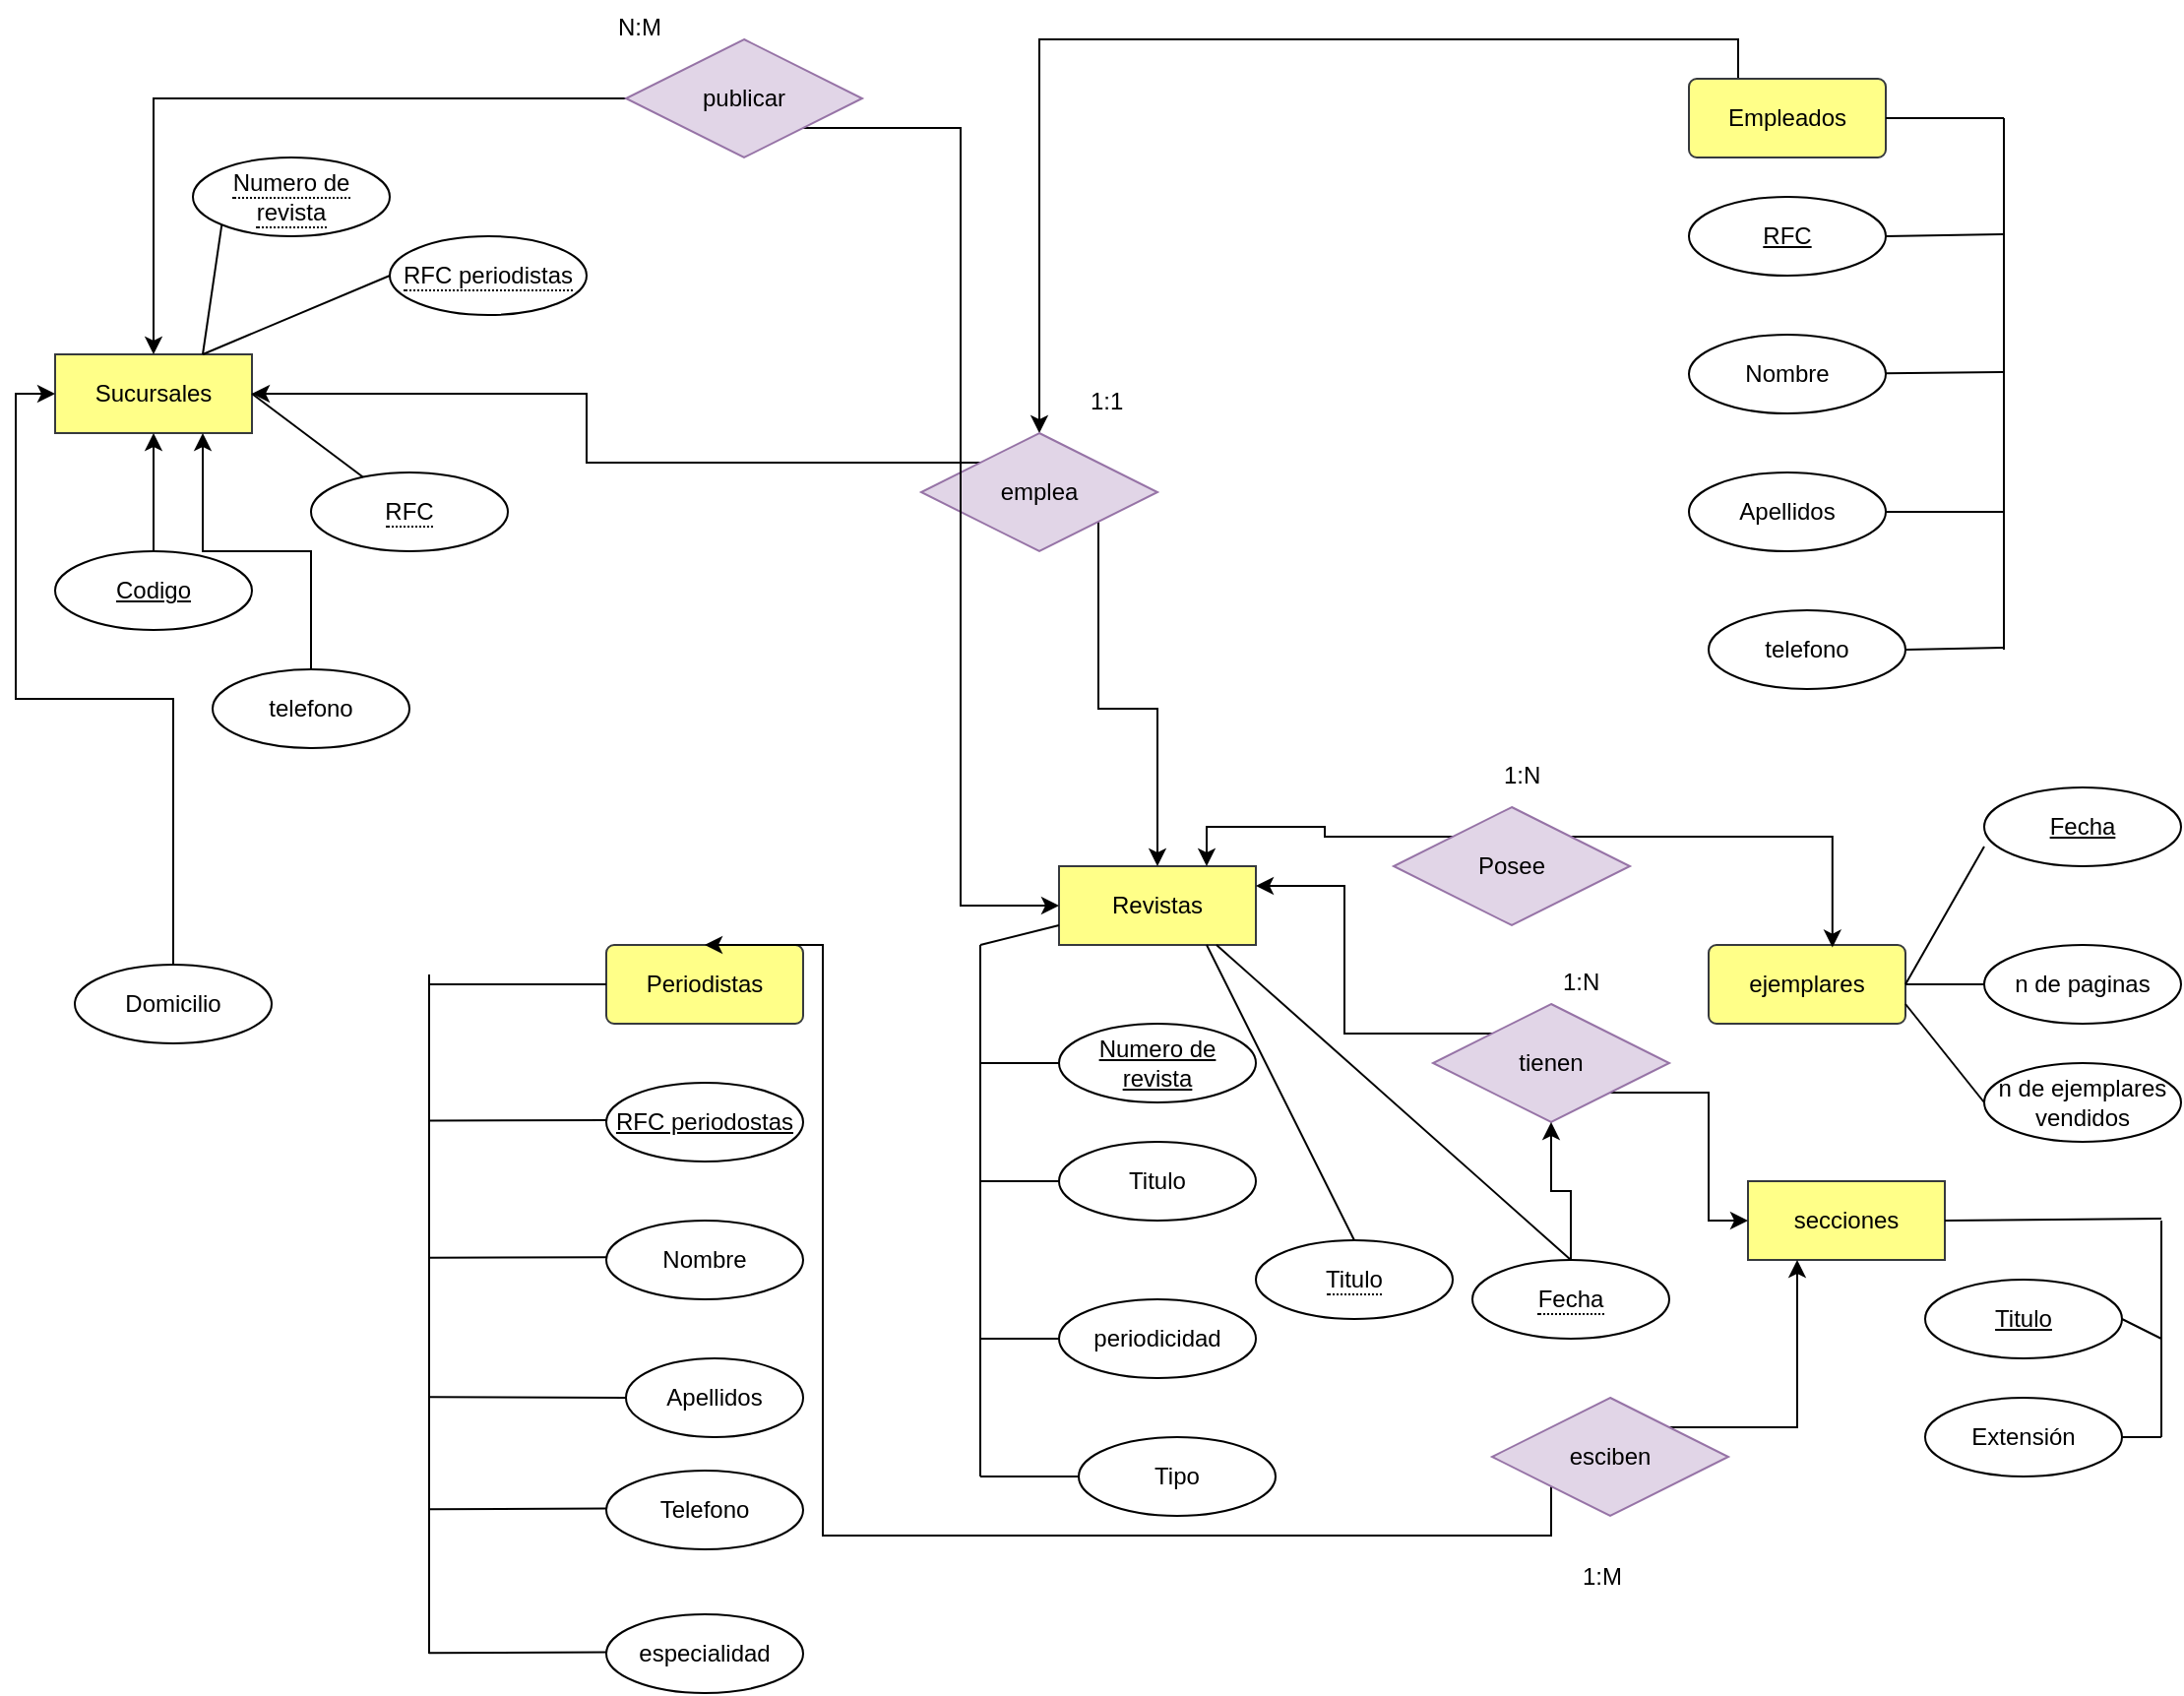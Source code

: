 <mxfile version="20.3.0" type="device"><diagram id="DY9NfHE24g3_osj34lQO" name="Página-1"><mxGraphModel dx="1240" dy="779" grid="1" gridSize="10" guides="1" tooltips="1" connect="1" arrows="1" fold="1" page="1" pageScale="1" pageWidth="1169" pageHeight="827" math="0" shadow="0"><root><mxCell id="0"/><mxCell id="1" parent="0"/><mxCell id="lPbwVqdF042_gHBdCFve-1" value="Sucursales" style="whiteSpace=wrap;html=1;align=center;fillColor=#ffff88;strokeColor=#36393d;" parent="1" vertex="1"><mxGeometry x="50" y="220" width="100" height="40" as="geometry"/></mxCell><mxCell id="lPbwVqdF042_gHBdCFve-2" value="Periodistas" style="rounded=1;arcSize=10;whiteSpace=wrap;html=1;align=center;fillColor=#ffff88;strokeColor=#36393d;" parent="1" vertex="1"><mxGeometry x="330" y="520" width="100" height="40" as="geometry"/></mxCell><mxCell id="lPbwVqdF042_gHBdCFve-3" value="Revistas" style="rounded=1;arcSize=0;whiteSpace=wrap;html=1;align=center;fillColor=#ffff88;strokeColor=#36393d;" parent="1" vertex="1"><mxGeometry x="560" y="480" width="100" height="40" as="geometry"/></mxCell><mxCell id="lPbwVqdF042_gHBdCFve-30" style="edgeStyle=orthogonalEdgeStyle;rounded=0;orthogonalLoop=1;jettySize=auto;html=1;exitX=0.25;exitY=0;exitDx=0;exitDy=0;" parent="1" source="lPbwVqdF042_gHBdCFve-4" target="lPbwVqdF042_gHBdCFve-23" edge="1"><mxGeometry relative="1" as="geometry"/></mxCell><mxCell id="lPbwVqdF042_gHBdCFve-4" value="Empleados" style="rounded=1;arcSize=10;whiteSpace=wrap;html=1;align=center;fillColor=#ffff88;strokeColor=#36393d;" parent="1" vertex="1"><mxGeometry x="880" y="80" width="100" height="40" as="geometry"/></mxCell><mxCell id="lPbwVqdF042_gHBdCFve-28" style="edgeStyle=orthogonalEdgeStyle;rounded=0;orthogonalLoop=1;jettySize=auto;html=1;exitX=0.5;exitY=0;exitDx=0;exitDy=0;entryX=0.5;entryY=1;entryDx=0;entryDy=0;" parent="1" source="lPbwVqdF042_gHBdCFve-11" target="lPbwVqdF042_gHBdCFve-1" edge="1"><mxGeometry relative="1" as="geometry"/></mxCell><mxCell id="lPbwVqdF042_gHBdCFve-11" value="Codigo" style="ellipse;whiteSpace=wrap;html=1;align=center;fontStyle=4;" parent="1" vertex="1"><mxGeometry x="50" y="320" width="100" height="40" as="geometry"/></mxCell><mxCell id="lPbwVqdF042_gHBdCFve-29" style="edgeStyle=orthogonalEdgeStyle;rounded=0;orthogonalLoop=1;jettySize=auto;html=1;exitX=0.5;exitY=0;exitDx=0;exitDy=0;entryX=0.75;entryY=1;entryDx=0;entryDy=0;" parent="1" source="lPbwVqdF042_gHBdCFve-12" target="lPbwVqdF042_gHBdCFve-1" edge="1"><mxGeometry relative="1" as="geometry"/></mxCell><mxCell id="lPbwVqdF042_gHBdCFve-12" value="telefono" style="ellipse;whiteSpace=wrap;html=1;align=center;" parent="1" vertex="1"><mxGeometry x="130" y="380" width="100" height="40" as="geometry"/></mxCell><mxCell id="lPbwVqdF042_gHBdCFve-31" style="edgeStyle=orthogonalEdgeStyle;rounded=0;orthogonalLoop=1;jettySize=auto;html=1;exitX=0.5;exitY=0;exitDx=0;exitDy=0;entryX=0;entryY=0.5;entryDx=0;entryDy=0;" parent="1" source="lPbwVqdF042_gHBdCFve-13" target="lPbwVqdF042_gHBdCFve-1" edge="1"><mxGeometry relative="1" as="geometry"/></mxCell><mxCell id="lPbwVqdF042_gHBdCFve-13" value="Domicilio" style="ellipse;whiteSpace=wrap;html=1;align=center;" parent="1" vertex="1"><mxGeometry x="60" y="530" width="100" height="40" as="geometry"/></mxCell><mxCell id="lPbwVqdF042_gHBdCFve-14" value="Nombre" style="ellipse;whiteSpace=wrap;html=1;align=center;" parent="1" vertex="1"><mxGeometry x="880" y="210" width="100" height="40" as="geometry"/></mxCell><mxCell id="lPbwVqdF042_gHBdCFve-15" value="Telefono" style="ellipse;whiteSpace=wrap;html=1;align=center;" parent="1" vertex="1"><mxGeometry x="330" y="787" width="100" height="40" as="geometry"/></mxCell><mxCell id="lPbwVqdF042_gHBdCFve-16" value="RFC" style="ellipse;whiteSpace=wrap;html=1;align=center;fontStyle=4;" parent="1" vertex="1"><mxGeometry x="880" y="140" width="100" height="40" as="geometry"/></mxCell><mxCell id="lPbwVqdF042_gHBdCFve-17" value="Apellidos" style="ellipse;whiteSpace=wrap;html=1;align=center;" parent="1" vertex="1"><mxGeometry x="340" y="730" width="90" height="40" as="geometry"/></mxCell><mxCell id="lPbwVqdF042_gHBdCFve-18" value="Titulo" style="ellipse;whiteSpace=wrap;html=1;align=center;" parent="1" vertex="1"><mxGeometry x="560" y="620" width="100" height="40" as="geometry"/></mxCell><mxCell id="lPbwVqdF042_gHBdCFve-19" value="Numero de revista" style="ellipse;whiteSpace=wrap;html=1;align=center;fontStyle=4;" parent="1" vertex="1"><mxGeometry x="560" y="560" width="100" height="40" as="geometry"/></mxCell><mxCell id="lPbwVqdF042_gHBdCFve-20" value="periodicidad" style="ellipse;whiteSpace=wrap;html=1;align=center;" parent="1" vertex="1"><mxGeometry x="560" y="700" width="100" height="40" as="geometry"/></mxCell><mxCell id="lPbwVqdF042_gHBdCFve-21" value="Tipo" style="ellipse;whiteSpace=wrap;html=1;align=center;" parent="1" vertex="1"><mxGeometry x="570" y="770" width="100" height="40" as="geometry"/></mxCell><mxCell id="lPbwVqdF042_gHBdCFve-24" style="edgeStyle=orthogonalEdgeStyle;rounded=0;orthogonalLoop=1;jettySize=auto;html=1;exitX=0;exitY=0;exitDx=0;exitDy=0;" parent="1" source="lPbwVqdF042_gHBdCFve-23" target="lPbwVqdF042_gHBdCFve-1" edge="1"><mxGeometry relative="1" as="geometry"/></mxCell><mxCell id="lPbwVqdF042_gHBdCFve-25" style="edgeStyle=orthogonalEdgeStyle;rounded=0;orthogonalLoop=1;jettySize=auto;html=1;exitX=1;exitY=1;exitDx=0;exitDy=0;" parent="1" source="lPbwVqdF042_gHBdCFve-23" target="lPbwVqdF042_gHBdCFve-3" edge="1"><mxGeometry relative="1" as="geometry"/></mxCell><mxCell id="lPbwVqdF042_gHBdCFve-23" value="emplea" style="shape=rhombus;perimeter=rhombusPerimeter;whiteSpace=wrap;html=1;align=center;fillColor=#e1d5e7;strokeColor=#9673a6;" parent="1" vertex="1"><mxGeometry x="490" y="260" width="120" height="60" as="geometry"/></mxCell><mxCell id="lPbwVqdF042_gHBdCFve-27" value="Nombre" style="ellipse;whiteSpace=wrap;html=1;align=center;" parent="1" vertex="1"><mxGeometry x="330" y="660" width="100" height="40" as="geometry"/></mxCell><mxCell id="lPbwVqdF042_gHBdCFve-32" value="ejemplares" style="rounded=1;arcSize=10;whiteSpace=wrap;html=1;align=center;fillColor=#ffff88;strokeColor=#36393d;" parent="1" vertex="1"><mxGeometry x="890" y="520" width="100" height="40" as="geometry"/></mxCell><mxCell id="lPbwVqdF042_gHBdCFve-33" value="secciones" style="whiteSpace=wrap;html=1;align=center;fillColor=#ffff88;strokeColor=#36393d;" parent="1" vertex="1"><mxGeometry x="910" y="640" width="100" height="40" as="geometry"/></mxCell><mxCell id="lPbwVqdF042_gHBdCFve-41" style="edgeStyle=orthogonalEdgeStyle;rounded=0;orthogonalLoop=1;jettySize=auto;html=1;exitX=1;exitY=0;exitDx=0;exitDy=0;entryX=0.629;entryY=0.032;entryDx=0;entryDy=0;entryPerimeter=0;" parent="1" source="lPbwVqdF042_gHBdCFve-40" target="lPbwVqdF042_gHBdCFve-32" edge="1"><mxGeometry relative="1" as="geometry"/></mxCell><mxCell id="lPbwVqdF042_gHBdCFve-42" style="edgeStyle=orthogonalEdgeStyle;rounded=0;orthogonalLoop=1;jettySize=auto;html=1;exitX=0;exitY=0;exitDx=0;exitDy=0;entryX=0.75;entryY=0;entryDx=0;entryDy=0;" parent="1" source="lPbwVqdF042_gHBdCFve-40" target="lPbwVqdF042_gHBdCFve-3" edge="1"><mxGeometry relative="1" as="geometry"/></mxCell><mxCell id="lPbwVqdF042_gHBdCFve-40" value="Posee" style="shape=rhombus;perimeter=rhombusPerimeter;whiteSpace=wrap;html=1;align=center;fillColor=#e1d5e7;strokeColor=#9673a6;" parent="1" vertex="1"><mxGeometry x="730" y="450" width="120" height="60" as="geometry"/></mxCell><mxCell id="lPbwVqdF042_gHBdCFve-44" style="edgeStyle=orthogonalEdgeStyle;rounded=0;orthogonalLoop=1;jettySize=auto;html=1;exitX=1;exitY=1;exitDx=0;exitDy=0;entryX=0;entryY=0.5;entryDx=0;entryDy=0;" parent="1" source="lPbwVqdF042_gHBdCFve-43" target="lPbwVqdF042_gHBdCFve-33" edge="1"><mxGeometry relative="1" as="geometry"/></mxCell><mxCell id="lPbwVqdF042_gHBdCFve-45" style="edgeStyle=orthogonalEdgeStyle;rounded=0;orthogonalLoop=1;jettySize=auto;html=1;exitX=0;exitY=0;exitDx=0;exitDy=0;entryX=1;entryY=0.25;entryDx=0;entryDy=0;" parent="1" source="lPbwVqdF042_gHBdCFve-43" target="lPbwVqdF042_gHBdCFve-3" edge="1"><mxGeometry relative="1" as="geometry"/></mxCell><mxCell id="lPbwVqdF042_gHBdCFve-43" value="tienen" style="shape=rhombus;perimeter=rhombusPerimeter;whiteSpace=wrap;html=1;align=center;fillColor=#e1d5e7;strokeColor=#9673a6;" parent="1" vertex="1"><mxGeometry x="750" y="550" width="120" height="60" as="geometry"/></mxCell><mxCell id="lPbwVqdF042_gHBdCFve-50" style="edgeStyle=orthogonalEdgeStyle;rounded=0;orthogonalLoop=1;jettySize=auto;html=1;exitX=0;exitY=0.5;exitDx=0;exitDy=0;" parent="1" source="lPbwVqdF042_gHBdCFve-49" target="lPbwVqdF042_gHBdCFve-1" edge="1"><mxGeometry relative="1" as="geometry"/></mxCell><mxCell id="lPbwVqdF042_gHBdCFve-51" style="edgeStyle=orthogonalEdgeStyle;rounded=0;orthogonalLoop=1;jettySize=auto;html=1;exitX=1;exitY=1;exitDx=0;exitDy=0;entryX=0;entryY=0.5;entryDx=0;entryDy=0;" parent="1" source="lPbwVqdF042_gHBdCFve-49" target="lPbwVqdF042_gHBdCFve-3" edge="1"><mxGeometry relative="1" as="geometry"/></mxCell><mxCell id="lPbwVqdF042_gHBdCFve-49" value="publicar" style="shape=rhombus;perimeter=rhombusPerimeter;whiteSpace=wrap;html=1;align=center;fillColor=#e1d5e7;strokeColor=#9673a6;" parent="1" vertex="1"><mxGeometry x="340" y="60" width="120" height="60" as="geometry"/></mxCell><mxCell id="W-h1ZxXIzLDj3hD3EUiZ-1" value="" style="endArrow=none;html=1;rounded=0;entryX=0;entryY=0.5;entryDx=0;entryDy=0;" edge="1" parent="1" target="lPbwVqdF042_gHBdCFve-2"><mxGeometry relative="1" as="geometry"><mxPoint x="240" y="540" as="sourcePoint"/><mxPoint x="320" y="539" as="targetPoint"/></mxGeometry></mxCell><mxCell id="W-h1ZxXIzLDj3hD3EUiZ-2" value="" style="endArrow=none;html=1;rounded=0;" edge="1" parent="1"><mxGeometry relative="1" as="geometry"><mxPoint x="240" y="880" as="sourcePoint"/><mxPoint x="240" y="535" as="targetPoint"/></mxGeometry></mxCell><mxCell id="W-h1ZxXIzLDj3hD3EUiZ-3" value="" style="endArrow=none;html=1;rounded=0;" edge="1" parent="1"><mxGeometry relative="1" as="geometry"><mxPoint x="240" y="609.29" as="sourcePoint"/><mxPoint x="330" y="609" as="targetPoint"/></mxGeometry></mxCell><mxCell id="W-h1ZxXIzLDj3hD3EUiZ-4" value="" style="endArrow=none;html=1;rounded=0;" edge="1" parent="1"><mxGeometry relative="1" as="geometry"><mxPoint x="240" y="678.86" as="sourcePoint"/><mxPoint x="330" y="678.57" as="targetPoint"/></mxGeometry></mxCell><mxCell id="W-h1ZxXIzLDj3hD3EUiZ-5" value="" style="endArrow=none;html=1;rounded=0;entryX=0;entryY=0.5;entryDx=0;entryDy=0;" edge="1" parent="1" target="lPbwVqdF042_gHBdCFve-17"><mxGeometry relative="1" as="geometry"><mxPoint x="240" y="749.58" as="sourcePoint"/><mxPoint x="330" y="749.29" as="targetPoint"/></mxGeometry></mxCell><mxCell id="W-h1ZxXIzLDj3hD3EUiZ-6" value="" style="endArrow=none;html=1;rounded=0;" edge="1" parent="1"><mxGeometry relative="1" as="geometry"><mxPoint x="240" y="806.58" as="sourcePoint"/><mxPoint x="330" y="806.29" as="targetPoint"/></mxGeometry></mxCell><mxCell id="W-h1ZxXIzLDj3hD3EUiZ-7" value="" style="endArrow=none;html=1;rounded=0;" edge="1" parent="1"><mxGeometry relative="1" as="geometry"><mxPoint x="980" y="229.58" as="sourcePoint"/><mxPoint x="1040" y="229" as="targetPoint"/></mxGeometry></mxCell><mxCell id="W-h1ZxXIzLDj3hD3EUiZ-8" value="Apellidos" style="ellipse;whiteSpace=wrap;html=1;align=center;" vertex="1" parent="1"><mxGeometry x="880" y="280" width="100" height="40" as="geometry"/></mxCell><mxCell id="W-h1ZxXIzLDj3hD3EUiZ-9" value="telefono" style="ellipse;whiteSpace=wrap;html=1;align=center;" vertex="1" parent="1"><mxGeometry x="890" y="350" width="100" height="40" as="geometry"/></mxCell><mxCell id="W-h1ZxXIzLDj3hD3EUiZ-10" value="" style="endArrow=none;html=1;rounded=0;" edge="1" parent="1"><mxGeometry relative="1" as="geometry"><mxPoint x="1040" y="370" as="sourcePoint"/><mxPoint x="1040" y="100" as="targetPoint"/></mxGeometry></mxCell><mxCell id="W-h1ZxXIzLDj3hD3EUiZ-11" value="" style="endArrow=none;html=1;rounded=0;exitX=1;exitY=0.5;exitDx=0;exitDy=0;" edge="1" parent="1" source="lPbwVqdF042_gHBdCFve-16"><mxGeometry relative="1" as="geometry"><mxPoint x="990" y="159.87" as="sourcePoint"/><mxPoint x="1040" y="159" as="targetPoint"/></mxGeometry></mxCell><mxCell id="W-h1ZxXIzLDj3hD3EUiZ-12" value="" style="endArrow=none;html=1;rounded=0;exitX=1;exitY=0.5;exitDx=0;exitDy=0;" edge="1" parent="1" source="W-h1ZxXIzLDj3hD3EUiZ-9"><mxGeometry relative="1" as="geometry"><mxPoint x="1010" y="369.87" as="sourcePoint"/><mxPoint x="1040" y="369" as="targetPoint"/></mxGeometry></mxCell><mxCell id="W-h1ZxXIzLDj3hD3EUiZ-13" value="" style="endArrow=none;html=1;rounded=0;exitX=1;exitY=0.5;exitDx=0;exitDy=0;" edge="1" parent="1" source="W-h1ZxXIzLDj3hD3EUiZ-8"><mxGeometry relative="1" as="geometry"><mxPoint x="1010" y="299.87" as="sourcePoint"/><mxPoint x="1040" y="300" as="targetPoint"/></mxGeometry></mxCell><mxCell id="W-h1ZxXIzLDj3hD3EUiZ-14" value="" style="endArrow=none;html=1;rounded=0;exitX=1;exitY=0.5;exitDx=0;exitDy=0;" edge="1" parent="1" source="lPbwVqdF042_gHBdCFve-4"><mxGeometry relative="1" as="geometry"><mxPoint x="1030" y="279.58" as="sourcePoint"/><mxPoint x="1040" y="100" as="targetPoint"/></mxGeometry></mxCell><mxCell id="W-h1ZxXIzLDj3hD3EUiZ-16" style="edgeStyle=orthogonalEdgeStyle;rounded=0;orthogonalLoop=1;jettySize=auto;html=1;exitX=0;exitY=0;exitDx=0;exitDy=0;entryX=0.5;entryY=0;entryDx=0;entryDy=0;" edge="1" parent="1" source="W-h1ZxXIzLDj3hD3EUiZ-15" target="lPbwVqdF042_gHBdCFve-2"><mxGeometry relative="1" as="geometry"><mxPoint x="440" y="480" as="targetPoint"/><Array as="points"><mxPoint x="810" y="820"/><mxPoint x="440" y="820"/><mxPoint x="440" y="520"/></Array></mxGeometry></mxCell><mxCell id="W-h1ZxXIzLDj3hD3EUiZ-17" style="edgeStyle=orthogonalEdgeStyle;rounded=0;orthogonalLoop=1;jettySize=auto;html=1;exitX=1;exitY=0;exitDx=0;exitDy=0;entryX=0.25;entryY=1;entryDx=0;entryDy=0;" edge="1" parent="1" source="W-h1ZxXIzLDj3hD3EUiZ-15" target="lPbwVqdF042_gHBdCFve-33"><mxGeometry relative="1" as="geometry"/></mxCell><mxCell id="W-h1ZxXIzLDj3hD3EUiZ-15" value="esciben" style="shape=rhombus;perimeter=rhombusPerimeter;whiteSpace=wrap;html=1;align=center;fillColor=#e1d5e7;strokeColor=#9673a6;" vertex="1" parent="1"><mxGeometry x="780" y="750" width="120" height="60" as="geometry"/></mxCell><mxCell id="W-h1ZxXIzLDj3hD3EUiZ-18" value="especialidad" style="ellipse;whiteSpace=wrap;html=1;align=center;" vertex="1" parent="1"><mxGeometry x="330" y="860" width="100" height="40" as="geometry"/></mxCell><mxCell id="W-h1ZxXIzLDj3hD3EUiZ-19" value="" style="endArrow=none;html=1;rounded=0;" edge="1" parent="1"><mxGeometry relative="1" as="geometry"><mxPoint x="240" y="879.58" as="sourcePoint"/><mxPoint x="330" y="879.29" as="targetPoint"/></mxGeometry></mxCell><mxCell id="W-h1ZxXIzLDj3hD3EUiZ-21" value="" style="endArrow=none;html=1;rounded=0;exitX=1;exitY=0.5;exitDx=0;exitDy=0;" edge="1" parent="1" source="lPbwVqdF042_gHBdCFve-33"><mxGeometry relative="1" as="geometry"><mxPoint x="1020" y="658.57" as="sourcePoint"/><mxPoint x="1120" y="659" as="targetPoint"/></mxGeometry></mxCell><mxCell id="W-h1ZxXIzLDj3hD3EUiZ-23" value="Extensión" style="ellipse;whiteSpace=wrap;html=1;align=center;" vertex="1" parent="1"><mxGeometry x="1000" y="750" width="100" height="40" as="geometry"/></mxCell><mxCell id="W-h1ZxXIzLDj3hD3EUiZ-24" value="" style="endArrow=none;html=1;rounded=0;" edge="1" parent="1"><mxGeometry relative="1" as="geometry"><mxPoint x="1120" y="770" as="sourcePoint"/><mxPoint x="1120" y="660" as="targetPoint"/></mxGeometry></mxCell><mxCell id="W-h1ZxXIzLDj3hD3EUiZ-25" value="" style="endArrow=none;html=1;rounded=0;exitX=1;exitY=0.5;exitDx=0;exitDy=0;" edge="1" parent="1" source="W-h1ZxXIzLDj3hD3EUiZ-23"><mxGeometry relative="1" as="geometry"><mxPoint x="1060" y="826.29" as="sourcePoint"/><mxPoint x="1120" y="770" as="targetPoint"/></mxGeometry></mxCell><mxCell id="W-h1ZxXIzLDj3hD3EUiZ-26" value="" style="endArrow=none;html=1;rounded=0;exitX=1;exitY=0.5;exitDx=0;exitDy=0;" edge="1" parent="1"><mxGeometry relative="1" as="geometry"><mxPoint x="1100" y="710" as="sourcePoint"/><mxPoint x="1120" y="720" as="targetPoint"/></mxGeometry></mxCell><mxCell id="W-h1ZxXIzLDj3hD3EUiZ-27" value="" style="endArrow=none;html=1;rounded=0;exitX=0;exitY=0.75;exitDx=0;exitDy=0;" edge="1" parent="1" source="lPbwVqdF042_gHBdCFve-3"><mxGeometry relative="1" as="geometry"><mxPoint x="510" y="790" as="sourcePoint"/><mxPoint x="520" y="520" as="targetPoint"/></mxGeometry></mxCell><mxCell id="W-h1ZxXIzLDj3hD3EUiZ-28" value="" style="endArrow=none;html=1;rounded=0;" edge="1" parent="1"><mxGeometry relative="1" as="geometry"><mxPoint x="520" y="520" as="sourcePoint"/><mxPoint x="520" y="790" as="targetPoint"/></mxGeometry></mxCell><mxCell id="W-h1ZxXIzLDj3hD3EUiZ-29" value="" style="endArrow=none;html=1;rounded=0;entryX=0;entryY=0.5;entryDx=0;entryDy=0;" edge="1" parent="1" target="lPbwVqdF042_gHBdCFve-19"><mxGeometry relative="1" as="geometry"><mxPoint x="520" y="580" as="sourcePoint"/><mxPoint x="370" y="846.29" as="targetPoint"/></mxGeometry></mxCell><mxCell id="W-h1ZxXIzLDj3hD3EUiZ-31" value="" style="endArrow=none;html=1;rounded=0;entryX=0;entryY=0.5;entryDx=0;entryDy=0;" edge="1" parent="1" target="lPbwVqdF042_gHBdCFve-20"><mxGeometry relative="1" as="geometry"><mxPoint x="520" y="720" as="sourcePoint"/><mxPoint x="570.0" y="590" as="targetPoint"/></mxGeometry></mxCell><mxCell id="W-h1ZxXIzLDj3hD3EUiZ-32" value="" style="endArrow=none;html=1;rounded=0;entryX=0;entryY=0.5;entryDx=0;entryDy=0;" edge="1" parent="1" target="lPbwVqdF042_gHBdCFve-21"><mxGeometry relative="1" as="geometry"><mxPoint x="520" y="790" as="sourcePoint"/><mxPoint x="580.0" y="600" as="targetPoint"/></mxGeometry></mxCell><mxCell id="W-h1ZxXIzLDj3hD3EUiZ-33" value="" style="endArrow=none;html=1;rounded=0;entryX=0;entryY=0.5;entryDx=0;entryDy=0;" edge="1" parent="1" target="lPbwVqdF042_gHBdCFve-18"><mxGeometry relative="1" as="geometry"><mxPoint x="520" y="640" as="sourcePoint"/><mxPoint x="590.0" y="610" as="targetPoint"/></mxGeometry></mxCell><mxCell id="W-h1ZxXIzLDj3hD3EUiZ-35" value="n de paginas" style="ellipse;whiteSpace=wrap;html=1;align=center;" vertex="1" parent="1"><mxGeometry x="1030" y="520" width="100" height="40" as="geometry"/></mxCell><mxCell id="W-h1ZxXIzLDj3hD3EUiZ-36" value="n de ejemplares vendidos" style="ellipse;whiteSpace=wrap;html=1;align=center;" vertex="1" parent="1"><mxGeometry x="1030" y="580" width="100" height="40" as="geometry"/></mxCell><mxCell id="W-h1ZxXIzLDj3hD3EUiZ-37" value="" style="endArrow=none;html=1;rounded=0;entryX=1;entryY=0.5;entryDx=0;entryDy=0;exitX=0;exitY=0.5;exitDx=0;exitDy=0;" edge="1" parent="1" target="lPbwVqdF042_gHBdCFve-32"><mxGeometry relative="1" as="geometry"><mxPoint x="1030" y="470" as="sourcePoint"/><mxPoint x="670" y="790" as="targetPoint"/></mxGeometry></mxCell><mxCell id="W-h1ZxXIzLDj3hD3EUiZ-38" value="" style="endArrow=none;html=1;rounded=0;entryX=0;entryY=0.5;entryDx=0;entryDy=0;exitX=1;exitY=0.5;exitDx=0;exitDy=0;" edge="1" parent="1" source="lPbwVqdF042_gHBdCFve-32" target="W-h1ZxXIzLDj3hD3EUiZ-35"><mxGeometry relative="1" as="geometry"><mxPoint x="560" y="620" as="sourcePoint"/><mxPoint x="600.0" y="620" as="targetPoint"/></mxGeometry></mxCell><mxCell id="W-h1ZxXIzLDj3hD3EUiZ-39" value="" style="endArrow=none;html=1;rounded=0;entryX=0;entryY=0.5;entryDx=0;entryDy=0;exitX=1;exitY=0.75;exitDx=0;exitDy=0;exitPerimeter=0;" edge="1" parent="1" source="lPbwVqdF042_gHBdCFve-32" target="W-h1ZxXIzLDj3hD3EUiZ-36"><mxGeometry relative="1" as="geometry"><mxPoint x="990" y="530" as="sourcePoint"/><mxPoint x="610.0" y="630" as="targetPoint"/></mxGeometry></mxCell><mxCell id="W-h1ZxXIzLDj3hD3EUiZ-40" value="RFC periodostas" style="ellipse;whiteSpace=wrap;html=1;align=center;fontStyle=4;" vertex="1" parent="1"><mxGeometry x="330" y="590" width="100" height="40" as="geometry"/></mxCell><mxCell id="W-h1ZxXIzLDj3hD3EUiZ-41" value="Titulo" style="ellipse;whiteSpace=wrap;html=1;align=center;fontStyle=4;" vertex="1" parent="1"><mxGeometry x="1000" y="690" width="100" height="40" as="geometry"/></mxCell><mxCell id="W-h1ZxXIzLDj3hD3EUiZ-42" value="Fecha" style="ellipse;whiteSpace=wrap;html=1;align=center;fontStyle=4;" vertex="1" parent="1"><mxGeometry x="1030" y="440" width="100" height="40" as="geometry"/></mxCell><mxCell id="W-h1ZxXIzLDj3hD3EUiZ-43" value="&lt;span style=&quot;border-bottom: 1px dotted&quot;&gt;RFC&lt;/span&gt;" style="ellipse;whiteSpace=wrap;html=1;align=center;" vertex="1" parent="1"><mxGeometry x="180" y="280" width="100" height="40" as="geometry"/></mxCell><mxCell id="W-h1ZxXIzLDj3hD3EUiZ-44" value="" style="endArrow=none;html=1;rounded=0;exitX=1;exitY=0.5;exitDx=0;exitDy=0;" edge="1" parent="1" source="lPbwVqdF042_gHBdCFve-1" target="W-h1ZxXIzLDj3hD3EUiZ-43"><mxGeometry relative="1" as="geometry"><mxPoint x="510" y="360" as="sourcePoint"/><mxPoint x="670" y="360" as="targetPoint"/></mxGeometry></mxCell><mxCell id="W-h1ZxXIzLDj3hD3EUiZ-45" value="&lt;span style=&quot;border-bottom: 1px dotted&quot;&gt;Numero de revista&lt;/span&gt;" style="ellipse;whiteSpace=wrap;html=1;align=center;" vertex="1" parent="1"><mxGeometry x="120" y="120" width="100" height="40" as="geometry"/></mxCell><mxCell id="W-h1ZxXIzLDj3hD3EUiZ-46" value="" style="endArrow=none;html=1;rounded=0;exitX=0.75;exitY=0;exitDx=0;exitDy=0;entryX=0;entryY=1;entryDx=0;entryDy=0;" edge="1" parent="1" source="lPbwVqdF042_gHBdCFve-1" target="W-h1ZxXIzLDj3hD3EUiZ-45"><mxGeometry relative="1" as="geometry"><mxPoint x="510" y="360" as="sourcePoint"/><mxPoint x="670" y="360" as="targetPoint"/></mxGeometry></mxCell><mxCell id="W-h1ZxXIzLDj3hD3EUiZ-47" value="&lt;span style=&quot;border-bottom: 1px dotted&quot;&gt;RFC periodistas&lt;/span&gt;" style="ellipse;whiteSpace=wrap;html=1;align=center;" vertex="1" parent="1"><mxGeometry x="220" y="160" width="100" height="40" as="geometry"/></mxCell><mxCell id="W-h1ZxXIzLDj3hD3EUiZ-48" value="" style="endArrow=none;html=1;rounded=0;exitX=0.75;exitY=0;exitDx=0;exitDy=0;entryX=0;entryY=0.5;entryDx=0;entryDy=0;" edge="1" parent="1" source="lPbwVqdF042_gHBdCFve-1" target="W-h1ZxXIzLDj3hD3EUiZ-47"><mxGeometry relative="1" as="geometry"><mxPoint x="510" y="360" as="sourcePoint"/><mxPoint x="670" y="360" as="targetPoint"/></mxGeometry></mxCell><mxCell id="W-h1ZxXIzLDj3hD3EUiZ-49" value="&lt;span style=&quot;border-bottom: 1px dotted&quot;&gt;Titulo&lt;/span&gt;" style="ellipse;whiteSpace=wrap;html=1;align=center;" vertex="1" parent="1"><mxGeometry x="660" y="670" width="100" height="40" as="geometry"/></mxCell><mxCell id="W-h1ZxXIzLDj3hD3EUiZ-50" value="" style="endArrow=none;html=1;rounded=0;exitX=0.75;exitY=1;exitDx=0;exitDy=0;entryX=0.5;entryY=0;entryDx=0;entryDy=0;" edge="1" parent="1" source="lPbwVqdF042_gHBdCFve-3" target="W-h1ZxXIzLDj3hD3EUiZ-49"><mxGeometry relative="1" as="geometry"><mxPoint x="580" y="640" as="sourcePoint"/><mxPoint x="690" y="660" as="targetPoint"/></mxGeometry></mxCell><mxCell id="W-h1ZxXIzLDj3hD3EUiZ-54" value="" style="edgeStyle=orthogonalEdgeStyle;rounded=0;orthogonalLoop=1;jettySize=auto;html=1;" edge="1" parent="1" source="W-h1ZxXIzLDj3hD3EUiZ-51" target="lPbwVqdF042_gHBdCFve-43"><mxGeometry relative="1" as="geometry"/></mxCell><mxCell id="W-h1ZxXIzLDj3hD3EUiZ-51" value="&lt;span style=&quot;border-bottom: 1px dotted&quot;&gt;Fecha&lt;/span&gt;" style="ellipse;whiteSpace=wrap;html=1;align=center;" vertex="1" parent="1"><mxGeometry x="770" y="680" width="100" height="40" as="geometry"/></mxCell><mxCell id="W-h1ZxXIzLDj3hD3EUiZ-52" value="" style="endArrow=none;html=1;rounded=0;entryX=0.5;entryY=0;entryDx=0;entryDy=0;" edge="1" parent="1" target="W-h1ZxXIzLDj3hD3EUiZ-51"><mxGeometry relative="1" as="geometry"><mxPoint x="640" y="520" as="sourcePoint"/><mxPoint x="670" y="500" as="targetPoint"/></mxGeometry></mxCell><mxCell id="W-h1ZxXIzLDj3hD3EUiZ-55" value="1:1" style="text;strokeColor=none;fillColor=none;spacingLeft=4;spacingRight=4;overflow=hidden;rotatable=0;points=[[0,0.5],[1,0.5]];portConstraint=eastwest;fontSize=12;" vertex="1" parent="1"><mxGeometry x="570" y="230" width="40" height="30" as="geometry"/></mxCell><mxCell id="W-h1ZxXIzLDj3hD3EUiZ-56" value="N:M" style="text;strokeColor=none;fillColor=none;spacingLeft=4;spacingRight=4;overflow=hidden;rotatable=0;points=[[0,0.5],[1,0.5]];portConstraint=eastwest;fontSize=12;" vertex="1" parent="1"><mxGeometry x="330" y="40" width="40" height="30" as="geometry"/></mxCell><mxCell id="W-h1ZxXIzLDj3hD3EUiZ-57" value="1:M" style="text;strokeColor=none;fillColor=none;spacingLeft=4;spacingRight=4;overflow=hidden;rotatable=0;points=[[0,0.5],[1,0.5]];portConstraint=eastwest;fontSize=12;" vertex="1" parent="1"><mxGeometry x="820" y="827" width="40" height="30" as="geometry"/></mxCell><mxCell id="W-h1ZxXIzLDj3hD3EUiZ-58" value="1:N" style="text;strokeColor=none;fillColor=none;spacingLeft=4;spacingRight=4;overflow=hidden;rotatable=0;points=[[0,0.5],[1,0.5]];portConstraint=eastwest;fontSize=12;" vertex="1" parent="1"><mxGeometry x="780" y="420" width="40" height="30" as="geometry"/></mxCell><mxCell id="W-h1ZxXIzLDj3hD3EUiZ-59" value="1:N" style="text;strokeColor=none;fillColor=none;spacingLeft=4;spacingRight=4;overflow=hidden;rotatable=0;points=[[0,0.5],[1,0.5]];portConstraint=eastwest;fontSize=12;" vertex="1" parent="1"><mxGeometry x="810" y="525" width="40" height="30" as="geometry"/></mxCell></root></mxGraphModel></diagram></mxfile>